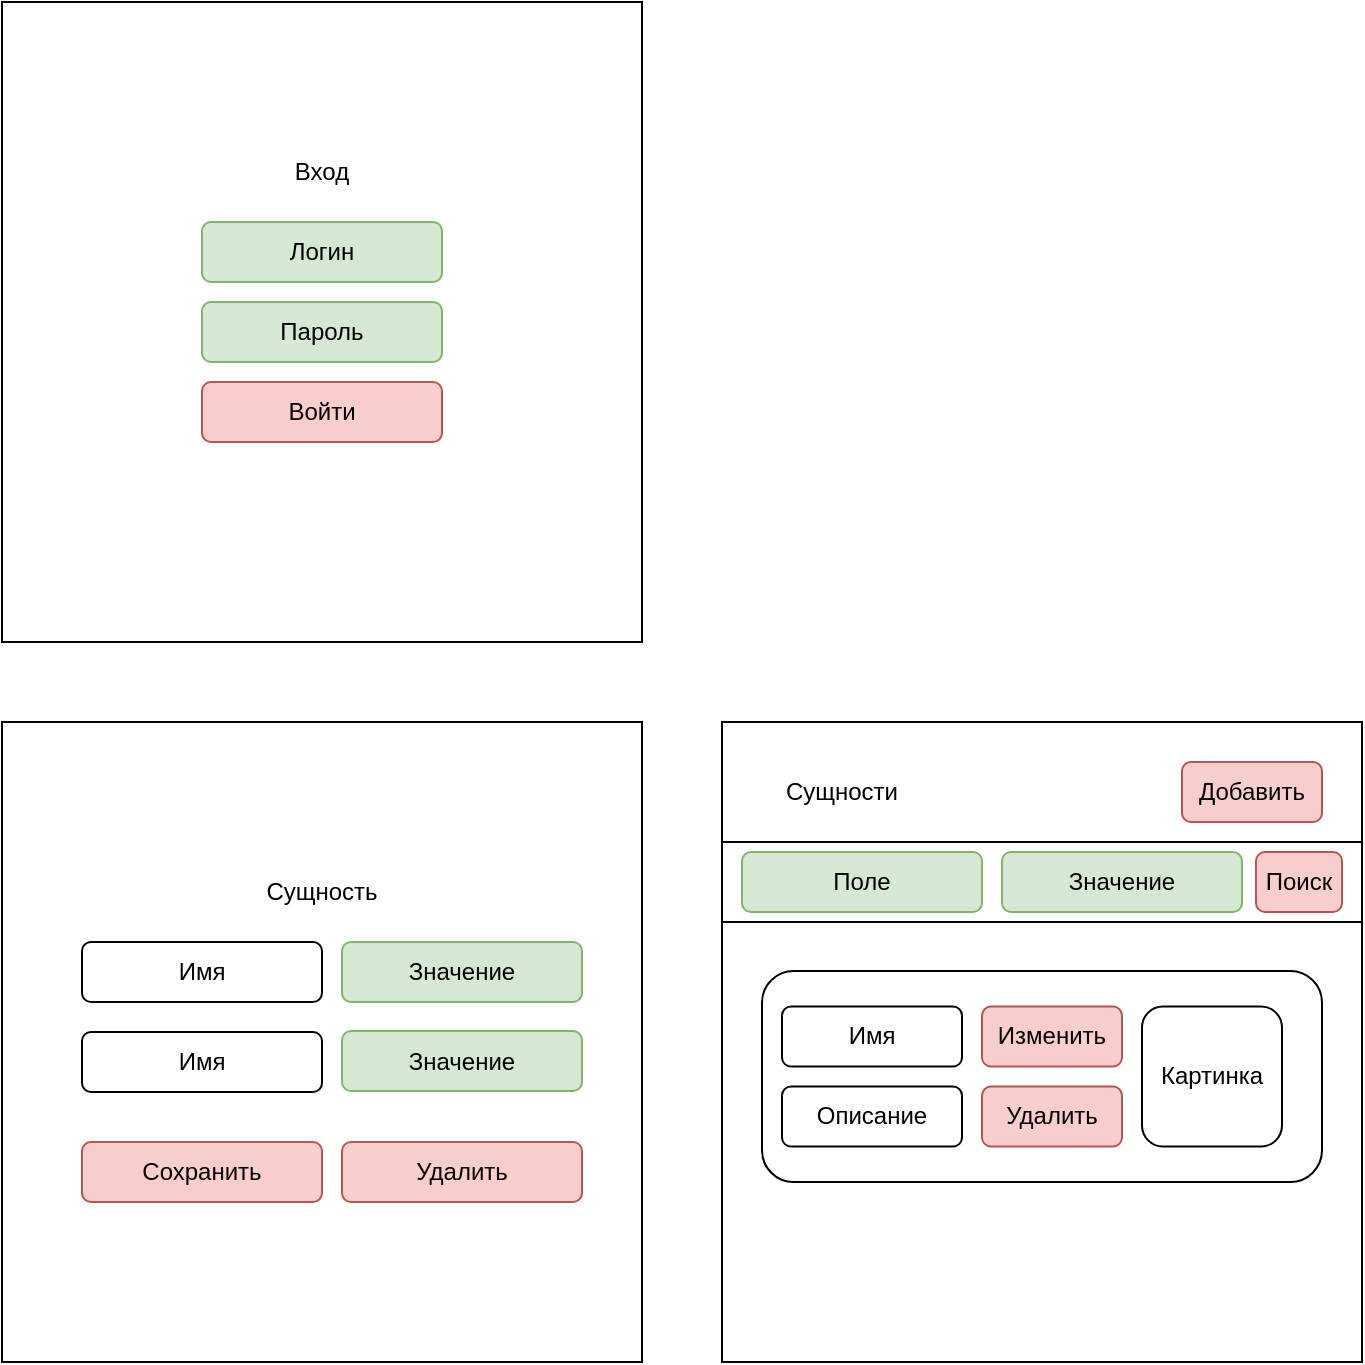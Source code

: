 <mxfile>
    <diagram id="hR5fw3UIb_h08RZtQCVX" name="Page-3">
        <mxGraphModel dx="945" dy="915" grid="1" gridSize="10" guides="1" tooltips="1" connect="1" arrows="1" fold="1" page="1" pageScale="1" pageWidth="827" pageHeight="1169" math="0" shadow="0">
            <root>
                <mxCell id="0"/>
                <mxCell id="1" parent="0"/>
                <mxCell id="u5eiLtVIOthzMpHnfwND-1" value="" style="rounded=0;whiteSpace=wrap;html=1;strokeColor=#000000;" parent="1" vertex="1">
                    <mxGeometry x="80" y="40" width="320" height="320" as="geometry"/>
                </mxCell>
                <mxCell id="u5eiLtVIOthzMpHnfwND-2" value="Вход" style="text;html=1;strokeColor=none;fillColor=none;align=center;verticalAlign=middle;whiteSpace=wrap;rounded=0;" parent="1" vertex="1">
                    <mxGeometry x="210" y="110" width="60" height="30" as="geometry"/>
                </mxCell>
                <mxCell id="u5eiLtVIOthzMpHnfwND-3" value="Логин" style="rounded=1;whiteSpace=wrap;html=1;strokeColor=#82b366;fillColor=#d5e8d4;" parent="1" vertex="1">
                    <mxGeometry x="180" y="150" width="120" height="30" as="geometry"/>
                </mxCell>
                <mxCell id="u5eiLtVIOthzMpHnfwND-4" value="Пароль" style="rounded=1;whiteSpace=wrap;html=1;strokeColor=#82b366;fillColor=#d5e8d4;" parent="1" vertex="1">
                    <mxGeometry x="180" y="190" width="120" height="30" as="geometry"/>
                </mxCell>
                <mxCell id="u5eiLtVIOthzMpHnfwND-5" value="Войти" style="rounded=1;whiteSpace=wrap;html=1;strokeColor=#b85450;fillColor=#f8cecc;" parent="1" vertex="1">
                    <mxGeometry x="180" y="230" width="120" height="30" as="geometry"/>
                </mxCell>
                <mxCell id="u5eiLtVIOthzMpHnfwND-6" value="" style="rounded=0;whiteSpace=wrap;html=1;strokeColor=#000000;" parent="1" vertex="1">
                    <mxGeometry x="80" y="400" width="320" height="320" as="geometry"/>
                </mxCell>
                <mxCell id="u5eiLtVIOthzMpHnfwND-7" value="Сущность" style="text;html=1;strokeColor=none;fillColor=none;align=center;verticalAlign=middle;whiteSpace=wrap;rounded=0;" parent="1" vertex="1">
                    <mxGeometry x="210" y="470" width="60" height="30" as="geometry"/>
                </mxCell>
                <mxCell id="u5eiLtVIOthzMpHnfwND-8" value="Значение" style="rounded=1;whiteSpace=wrap;html=1;strokeColor=#82b366;fillColor=#d5e8d4;" parent="1" vertex="1">
                    <mxGeometry x="250" y="510" width="120" height="30" as="geometry"/>
                </mxCell>
                <mxCell id="u5eiLtVIOthzMpHnfwND-9" value="Значение" style="rounded=1;whiteSpace=wrap;html=1;strokeColor=#82b366;fillColor=#d5e8d4;" parent="1" vertex="1">
                    <mxGeometry x="250" y="554.5" width="120" height="30" as="geometry"/>
                </mxCell>
                <mxCell id="u5eiLtVIOthzMpHnfwND-10" value="Сохранить" style="rounded=1;whiteSpace=wrap;html=1;strokeColor=#b85450;fillColor=#f8cecc;" parent="1" vertex="1">
                    <mxGeometry x="120" y="610" width="120" height="30" as="geometry"/>
                </mxCell>
                <mxCell id="u5eiLtVIOthzMpHnfwND-11" value="Имя" style="rounded=1;whiteSpace=wrap;html=1;" parent="1" vertex="1">
                    <mxGeometry x="120" y="510" width="120" height="30" as="geometry"/>
                </mxCell>
                <mxCell id="u5eiLtVIOthzMpHnfwND-12" value="Имя" style="rounded=1;whiteSpace=wrap;html=1;" parent="1" vertex="1">
                    <mxGeometry x="120" y="555" width="120" height="30" as="geometry"/>
                </mxCell>
                <mxCell id="u5eiLtVIOthzMpHnfwND-13" value="Удалить" style="rounded=1;whiteSpace=wrap;html=1;strokeColor=#b85450;fillColor=#f8cecc;" parent="1" vertex="1">
                    <mxGeometry x="250" y="610" width="120" height="30" as="geometry"/>
                </mxCell>
                <mxCell id="u5eiLtVIOthzMpHnfwND-14" value="" style="rounded=0;whiteSpace=wrap;html=1;strokeColor=#000000;" parent="1" vertex="1">
                    <mxGeometry x="440" y="400" width="320" height="320" as="geometry"/>
                </mxCell>
                <mxCell id="u5eiLtVIOthzMpHnfwND-15" value="Сущности" style="text;html=1;strokeColor=none;fillColor=none;align=center;verticalAlign=middle;whiteSpace=wrap;rounded=0;" parent="1" vertex="1">
                    <mxGeometry x="470" y="420" width="60" height="30" as="geometry"/>
                </mxCell>
                <mxCell id="u5eiLtVIOthzMpHnfwND-19" value="" style="rounded=1;whiteSpace=wrap;html=1;" parent="1" vertex="1">
                    <mxGeometry x="460" y="524.5" width="280" height="105.5" as="geometry"/>
                </mxCell>
                <mxCell id="u5eiLtVIOthzMpHnfwND-20" value="Имя" style="rounded=1;whiteSpace=wrap;html=1;" parent="1" vertex="1">
                    <mxGeometry x="470" y="542.25" width="90" height="30" as="geometry"/>
                </mxCell>
                <mxCell id="u5eiLtVIOthzMpHnfwND-21" value="Удалить" style="rounded=1;whiteSpace=wrap;html=1;strokeColor=#b85450;fillColor=#f8cecc;" parent="1" vertex="1">
                    <mxGeometry x="570" y="582.25" width="70" height="30" as="geometry"/>
                </mxCell>
                <mxCell id="u5eiLtVIOthzMpHnfwND-22" value="" style="rounded=0;whiteSpace=wrap;html=1;strokeColor=#000000;" parent="1" vertex="1">
                    <mxGeometry x="440" y="460" width="320" height="40" as="geometry"/>
                </mxCell>
                <mxCell id="u5eiLtVIOthzMpHnfwND-23" value="Поле" style="rounded=1;whiteSpace=wrap;html=1;fillColor=#d5e8d4;strokeColor=#82b366;" parent="1" vertex="1">
                    <mxGeometry x="450" y="465" width="120" height="30" as="geometry"/>
                </mxCell>
                <mxCell id="u5eiLtVIOthzMpHnfwND-24" value="Значение" style="rounded=1;whiteSpace=wrap;html=1;strokeColor=#82b366;fillColor=#d5e8d4;" parent="1" vertex="1">
                    <mxGeometry x="580" y="465" width="120" height="30" as="geometry"/>
                </mxCell>
                <mxCell id="u5eiLtVIOthzMpHnfwND-25" value="Поиск" style="rounded=1;whiteSpace=wrap;html=1;fillColor=#f8cecc;strokeColor=#b85450;" parent="1" vertex="1">
                    <mxGeometry x="707" y="465" width="43" height="30" as="geometry"/>
                </mxCell>
                <mxCell id="u5eiLtVIOthzMpHnfwND-27" value="Описание" style="rounded=1;whiteSpace=wrap;html=1;" parent="1" vertex="1">
                    <mxGeometry x="470" y="582.25" width="90" height="30" as="geometry"/>
                </mxCell>
                <mxCell id="u5eiLtVIOthzMpHnfwND-29" value="Картинка" style="rounded=1;whiteSpace=wrap;html=1;" parent="1" vertex="1">
                    <mxGeometry x="650" y="542.25" width="70" height="70" as="geometry"/>
                </mxCell>
                <mxCell id="u5eiLtVIOthzMpHnfwND-31" value="Изменить" style="rounded=1;whiteSpace=wrap;html=1;strokeColor=#b85450;fillColor=#f8cecc;" parent="1" vertex="1">
                    <mxGeometry x="570" y="542.25" width="70" height="30" as="geometry"/>
                </mxCell>
                <mxCell id="u5eiLtVIOthzMpHnfwND-32" value="Добавить" style="rounded=1;whiteSpace=wrap;html=1;strokeColor=#b85450;fillColor=#f8cecc;" parent="1" vertex="1">
                    <mxGeometry x="670" y="420" width="70" height="30" as="geometry"/>
                </mxCell>
            </root>
        </mxGraphModel>
    </diagram>
    <diagram id="MDtoX5rfMHOtRYbjzLRL" name="Page-1">
        <mxGraphModel dx="785" dy="763" grid="1" gridSize="10" guides="1" tooltips="1" connect="1" arrows="1" fold="1" page="1" pageScale="1" pageWidth="827" pageHeight="1169" math="0" shadow="0">
            <root>
                <mxCell id="0"/>
                <mxCell id="1" parent="0"/>
                <mxCell id="47" style="edgeStyle=orthogonalEdgeStyle;rounded=0;html=1;exitX=0.5;exitY=1;exitDx=0;exitDy=0;entryX=1;entryY=0.5;entryDx=0;entryDy=0;endArrow=none;endFill=0;" edge="1" parent="1" source="2" target="44">
                    <mxGeometry relative="1" as="geometry"/>
                </mxCell>
                <mxCell id="2" value="Животное" style="rounded=0;whiteSpace=wrap;html=1;fillColor=#ffe6cc;strokeColor=#000000;" vertex="1" parent="1">
                    <mxGeometry x="480" y="400" width="120" height="40" as="geometry"/>
                </mxCell>
                <mxCell id="45" style="edgeStyle=orthogonalEdgeStyle;rounded=0;html=1;exitX=0;exitY=0.5;exitDx=0;exitDy=0;entryX=0;entryY=0.5;entryDx=0;entryDy=0;endArrow=none;endFill=0;" edge="1" parent="1" source="3" target="44">
                    <mxGeometry relative="1" as="geometry"/>
                </mxCell>
                <mxCell id="3" value="Отдел" style="rounded=0;whiteSpace=wrap;html=1;fillColor=#ffe6cc;strokeColor=#000000;" vertex="1" parent="1">
                    <mxGeometry x="240" y="400" width="120" height="40" as="geometry"/>
                </mxCell>
                <mxCell id="4" value="Аккаунт" style="rounded=0;whiteSpace=wrap;html=1;fillColor=#ffe6cc;strokeColor=#000000;" vertex="1" parent="1">
                    <mxGeometry x="240" y="520" width="120" height="40" as="geometry"/>
                </mxCell>
                <mxCell id="26" style="edgeStyle=orthogonalEdgeStyle;rounded=0;html=1;exitX=0;exitY=0.5;exitDx=0;exitDy=0;endArrow=none;endFill=0;" edge="1" parent="1" source="6">
                    <mxGeometry relative="1" as="geometry">
                        <mxPoint x="250" y="589.889" as="targetPoint"/>
                    </mxGeometry>
                </mxCell>
                <mxCell id="6" value="ID" style="ellipse;whiteSpace=wrap;html=1;" vertex="1" parent="1">
                    <mxGeometry x="270" y="570" width="90" height="40" as="geometry"/>
                </mxCell>
                <mxCell id="34" style="edgeStyle=orthogonalEdgeStyle;rounded=0;html=1;exitX=0;exitY=0.5;exitDx=0;exitDy=0;endArrow=none;endFill=0;" edge="1" parent="1" source="7">
                    <mxGeometry relative="1" as="geometry">
                        <mxPoint x="250" y="369.889" as="targetPoint"/>
                    </mxGeometry>
                </mxCell>
                <mxCell id="7" value="ID" style="ellipse;whiteSpace=wrap;html=1;" vertex="1" parent="1">
                    <mxGeometry x="270" y="350" width="90" height="40" as="geometry"/>
                </mxCell>
                <mxCell id="43" style="edgeStyle=orthogonalEdgeStyle;rounded=0;html=1;exitX=0;exitY=0.5;exitDx=0;exitDy=0;endArrow=none;endFill=0;" edge="1" parent="1" source="8">
                    <mxGeometry relative="1" as="geometry">
                        <mxPoint x="490" y="370" as="targetPoint"/>
                    </mxGeometry>
                </mxCell>
                <mxCell id="8" value="ID" style="ellipse;whiteSpace=wrap;html=1;" vertex="1" parent="1">
                    <mxGeometry x="510" y="350" width="90" height="40" as="geometry"/>
                </mxCell>
                <mxCell id="27" style="edgeStyle=orthogonalEdgeStyle;rounded=0;html=1;exitX=0;exitY=0.5;exitDx=0;exitDy=0;endArrow=none;endFill=0;" edge="1" parent="1" source="9">
                    <mxGeometry relative="1" as="geometry">
                        <mxPoint x="250" y="639.889" as="targetPoint"/>
                    </mxGeometry>
                </mxCell>
                <mxCell id="9" value="Имя" style="ellipse;whiteSpace=wrap;html=1;" vertex="1" parent="1">
                    <mxGeometry x="270" y="620" width="90" height="40" as="geometry"/>
                </mxCell>
                <mxCell id="40" style="edgeStyle=orthogonalEdgeStyle;rounded=0;html=1;exitX=0;exitY=0.5;exitDx=0;exitDy=0;endArrow=none;endFill=0;" edge="1" parent="1" source="10">
                    <mxGeometry relative="1" as="geometry">
                        <mxPoint x="490" y="220" as="targetPoint"/>
                    </mxGeometry>
                </mxCell>
                <mxCell id="10" value="Возраст" style="ellipse;whiteSpace=wrap;html=1;" vertex="1" parent="1">
                    <mxGeometry x="510" y="200" width="90" height="40" as="geometry"/>
                </mxCell>
                <mxCell id="28" style="edgeStyle=orthogonalEdgeStyle;rounded=0;html=1;exitX=0;exitY=0.5;exitDx=0;exitDy=0;endArrow=none;endFill=0;" edge="1" parent="1" source="11">
                    <mxGeometry relative="1" as="geometry">
                        <mxPoint x="250" y="689.889" as="targetPoint"/>
                    </mxGeometry>
                </mxCell>
                <mxCell id="11" value="Фамилия" style="ellipse;whiteSpace=wrap;html=1;" vertex="1" parent="1">
                    <mxGeometry x="270" y="670" width="90" height="40" as="geometry"/>
                </mxCell>
                <mxCell id="41" style="edgeStyle=orthogonalEdgeStyle;rounded=0;html=1;exitX=0;exitY=0.5;exitDx=0;exitDy=0;endArrow=none;endFill=0;" edge="1" parent="1" source="12">
                    <mxGeometry relative="1" as="geometry">
                        <mxPoint x="490" y="270" as="targetPoint"/>
                    </mxGeometry>
                </mxCell>
                <mxCell id="12" value="Описание" style="ellipse;whiteSpace=wrap;html=1;" vertex="1" parent="1">
                    <mxGeometry x="510" y="250" width="90" height="40" as="geometry"/>
                </mxCell>
                <mxCell id="42" style="edgeStyle=orthogonalEdgeStyle;rounded=0;html=1;exitX=0;exitY=0.5;exitDx=0;exitDy=0;endArrow=none;endFill=0;" edge="1" parent="1" source="14">
                    <mxGeometry relative="1" as="geometry">
                        <mxPoint x="490" y="320" as="targetPoint"/>
                    </mxGeometry>
                </mxCell>
                <mxCell id="14" value="Имя" style="ellipse;whiteSpace=wrap;html=1;" vertex="1" parent="1">
                    <mxGeometry x="510" y="300" width="90" height="40" as="geometry"/>
                </mxCell>
                <mxCell id="33" style="edgeStyle=orthogonalEdgeStyle;rounded=0;html=1;exitX=0;exitY=0.5;exitDx=0;exitDy=0;entryX=0.082;entryY=-0.02;entryDx=0;entryDy=0;entryPerimeter=0;endArrow=none;endFill=0;" edge="1" parent="1" source="15" target="3">
                    <mxGeometry relative="1" as="geometry"/>
                </mxCell>
                <mxCell id="15" value="Картинка" style="ellipse;whiteSpace=wrap;html=1;" vertex="1" parent="1">
                    <mxGeometry x="270" y="200" width="90" height="40" as="geometry"/>
                </mxCell>
                <mxCell id="36" style="edgeStyle=orthogonalEdgeStyle;rounded=0;html=1;exitX=0;exitY=0.5;exitDx=0;exitDy=0;endArrow=none;endFill=0;" edge="1" parent="1" source="16">
                    <mxGeometry relative="1" as="geometry">
                        <mxPoint x="250" y="269.889" as="targetPoint"/>
                    </mxGeometry>
                </mxCell>
                <mxCell id="16" value="Описание" style="ellipse;whiteSpace=wrap;html=1;" vertex="1" parent="1">
                    <mxGeometry x="270" y="250" width="90" height="40" as="geometry"/>
                </mxCell>
                <mxCell id="35" style="edgeStyle=orthogonalEdgeStyle;rounded=0;html=1;exitX=0;exitY=0.5;exitDx=0;exitDy=0;endArrow=none;endFill=0;" edge="1" parent="1" source="17">
                    <mxGeometry relative="1" as="geometry">
                        <mxPoint x="250" y="319.889" as="targetPoint"/>
                    </mxGeometry>
                </mxCell>
                <mxCell id="17" value="Имя" style="ellipse;whiteSpace=wrap;html=1;" vertex="1" parent="1">
                    <mxGeometry x="270" y="300" width="90" height="40" as="geometry"/>
                </mxCell>
                <mxCell id="38" style="edgeStyle=orthogonalEdgeStyle;rounded=0;html=1;exitX=0;exitY=0.5;exitDx=0;exitDy=0;endArrow=none;endFill=0;" edge="1" parent="1" source="18">
                    <mxGeometry relative="1" as="geometry">
                        <mxPoint x="490" y="170" as="targetPoint"/>
                    </mxGeometry>
                </mxCell>
                <mxCell id="18" value="Вид" style="ellipse;whiteSpace=wrap;html=1;" vertex="1" parent="1">
                    <mxGeometry x="510" y="150" width="90" height="40" as="geometry"/>
                </mxCell>
                <mxCell id="37" style="edgeStyle=orthogonalEdgeStyle;rounded=0;html=1;exitX=0;exitY=0.5;exitDx=0;exitDy=0;entryX=0.079;entryY=-0.014;entryDx=0;entryDy=0;entryPerimeter=0;endArrow=none;endFill=0;" edge="1" parent="1" source="19" target="2">
                    <mxGeometry relative="1" as="geometry">
                        <Array as="points">
                            <mxPoint x="490" y="120"/>
                            <mxPoint x="490" y="397"/>
                            <mxPoint x="490" y="397"/>
                        </Array>
                    </mxGeometry>
                </mxCell>
                <mxCell id="19" value="Картинка" style="ellipse;whiteSpace=wrap;html=1;" vertex="1" parent="1">
                    <mxGeometry x="510" y="100" width="90" height="40" as="geometry"/>
                </mxCell>
                <mxCell id="29" style="edgeStyle=orthogonalEdgeStyle;rounded=0;html=1;exitX=0;exitY=0.5;exitDx=0;exitDy=0;endArrow=none;endFill=0;" edge="1" parent="1" source="20">
                    <mxGeometry relative="1" as="geometry">
                        <mxPoint x="250" y="739.889" as="targetPoint"/>
                    </mxGeometry>
                </mxCell>
                <mxCell id="20" value="Возраст" style="ellipse;whiteSpace=wrap;html=1;" vertex="1" parent="1">
                    <mxGeometry x="270" y="720" width="90" height="40" as="geometry"/>
                </mxCell>
                <mxCell id="30" style="edgeStyle=orthogonalEdgeStyle;rounded=0;html=1;exitX=0;exitY=0.5;exitDx=0;exitDy=0;endArrow=none;endFill=0;" edge="1" parent="1" source="22">
                    <mxGeometry relative="1" as="geometry">
                        <mxPoint x="250" y="789.889" as="targetPoint"/>
                    </mxGeometry>
                </mxCell>
                <mxCell id="22" value="Должность" style="ellipse;whiteSpace=wrap;html=1;" vertex="1" parent="1">
                    <mxGeometry x="270" y="770" width="90" height="40" as="geometry"/>
                </mxCell>
                <mxCell id="25" style="edgeStyle=orthogonalEdgeStyle;html=1;exitX=0;exitY=0.5;exitDx=0;exitDy=0;entryX=0.083;entryY=1;entryDx=0;entryDy=0;entryPerimeter=0;rounded=0;endArrow=none;endFill=0;" edge="1" parent="1" source="23" target="4">
                    <mxGeometry relative="1" as="geometry"/>
                </mxCell>
                <mxCell id="23" value="Картинка" style="ellipse;whiteSpace=wrap;html=1;" vertex="1" parent="1">
                    <mxGeometry x="270" y="820" width="90" height="40" as="geometry"/>
                </mxCell>
                <mxCell id="46" style="edgeStyle=orthogonalEdgeStyle;rounded=0;html=1;exitX=1;exitY=0.5;exitDx=0;exitDy=0;entryX=1;entryY=0.5;entryDx=0;entryDy=0;endArrow=none;endFill=0;" edge="1" parent="1" source="44" target="4">
                    <mxGeometry relative="1" as="geometry">
                        <Array as="points">
                            <mxPoint x="390" y="490"/>
                            <mxPoint x="390" y="540"/>
                        </Array>
                    </mxGeometry>
                </mxCell>
                <mxCell id="44" value="Имеет" style="rhombus;whiteSpace=wrap;html=1;strokeColor=#000000;" vertex="1" parent="1">
                    <mxGeometry x="270" y="470" width="80" height="40" as="geometry"/>
                </mxCell>
                <mxCell id="48" value="1" style="text;html=1;strokeColor=none;fillColor=none;align=center;verticalAlign=middle;whiteSpace=wrap;rounded=0;" vertex="1" parent="1">
                    <mxGeometry x="230" y="460" width="60" height="30" as="geometry"/>
                </mxCell>
                <mxCell id="49" value="N" style="text;html=1;strokeColor=none;fillColor=none;align=center;verticalAlign=middle;whiteSpace=wrap;rounded=0;" vertex="1" parent="1">
                    <mxGeometry x="340" y="460" width="60" height="30" as="geometry"/>
                </mxCell>
            </root>
        </mxGraphModel>
    </diagram>
    <diagram id="MH53ocqNJwU-UE77-HCG" name="Page-2">
        <mxGraphModel dx="785" dy="763" grid="1" gridSize="10" guides="1" tooltips="1" connect="1" arrows="1" fold="1" page="1" pageScale="1" pageWidth="827" pageHeight="1169" math="0" shadow="0">
            <root>
                <mxCell id="0"/>
                <mxCell id="1" parent="0"/>
                <mxCell id="L6gYUsysh15adtETx4NP-13" style="edgeStyle=orthogonalEdgeStyle;rounded=1;html=1;entryX=0;entryY=0.5;entryDx=0;entryDy=0;endArrow=openThin;endFill=0;exitX=0.5;exitY=0.5;exitDx=0;exitDy=0;exitPerimeter=0;" edge="1" parent="1" source="L6gYUsysh15adtETx4NP-1" target="L6gYUsysh15adtETx4NP-4">
                    <mxGeometry relative="1" as="geometry"/>
                </mxCell>
                <mxCell id="L6gYUsysh15adtETx4NP-15" style="edgeStyle=orthogonalEdgeStyle;rounded=1;html=1;exitX=0.5;exitY=0.5;exitDx=0;exitDy=0;exitPerimeter=0;endArrow=openThin;endFill=0;entryX=0;entryY=0.5;entryDx=0;entryDy=0;" edge="1" parent="1" source="L6gYUsysh15adtETx4NP-1" target="L6gYUsysh15adtETx4NP-6">
                    <mxGeometry relative="1" as="geometry">
                        <mxPoint x="190" y="300" as="targetPoint"/>
                    </mxGeometry>
                </mxCell>
                <mxCell id="L6gYUsysh15adtETx4NP-1" value="Посетитель" style="shape=umlActor;verticalLabelPosition=bottom;verticalAlign=top;html=1;outlineConnect=0;strokeColor=#000000;" vertex="1" parent="1">
                    <mxGeometry x="120" y="150" width="30" height="60" as="geometry"/>
                </mxCell>
                <mxCell id="L6gYUsysh15adtETx4NP-16" style="edgeStyle=orthogonalEdgeStyle;rounded=1;html=1;exitX=0.5;exitY=0.5;exitDx=0;exitDy=0;exitPerimeter=0;entryX=1;entryY=0.5;entryDx=0;entryDy=0;endArrow=openThin;endFill=0;" edge="1" parent="1" source="L6gYUsysh15adtETx4NP-2" target="L6gYUsysh15adtETx4NP-4">
                    <mxGeometry relative="1" as="geometry"/>
                </mxCell>
                <mxCell id="L6gYUsysh15adtETx4NP-17" style="edgeStyle=orthogonalEdgeStyle;rounded=1;html=1;exitX=0.5;exitY=0.5;exitDx=0;exitDy=0;exitPerimeter=0;entryX=1;entryY=0.5;entryDx=0;entryDy=0;endArrow=openThin;endFill=0;" edge="1" parent="1" source="L6gYUsysh15adtETx4NP-2" target="L6gYUsysh15adtETx4NP-6">
                    <mxGeometry relative="1" as="geometry"/>
                </mxCell>
                <mxCell id="L6gYUsysh15adtETx4NP-18" style="edgeStyle=orthogonalEdgeStyle;rounded=1;html=1;exitX=0.5;exitY=0.5;exitDx=0;exitDy=0;exitPerimeter=0;entryX=0;entryY=0.5;entryDx=0;entryDy=0;endArrow=openThin;endFill=0;" edge="1" parent="1" source="L6gYUsysh15adtETx4NP-2" target="L6gYUsysh15adtETx4NP-5">
                    <mxGeometry relative="1" as="geometry"/>
                </mxCell>
                <mxCell id="L6gYUsysh15adtETx4NP-20" style="edgeStyle=orthogonalEdgeStyle;rounded=1;html=1;exitX=0.5;exitY=0.5;exitDx=0;exitDy=0;exitPerimeter=0;entryX=0;entryY=0.5;entryDx=0;entryDy=0;endArrow=openThin;endFill=0;" edge="1" parent="1" source="L6gYUsysh15adtETx4NP-2" target="L6gYUsysh15adtETx4NP-8">
                    <mxGeometry relative="1" as="geometry"/>
                </mxCell>
                <mxCell id="L6gYUsysh15adtETx4NP-21" style="edgeStyle=orthogonalEdgeStyle;rounded=1;html=1;exitX=0.5;exitY=0.5;exitDx=0;exitDy=0;exitPerimeter=0;entryX=0;entryY=0.5;entryDx=0;entryDy=0;endArrow=openThin;endFill=0;" edge="1" parent="1" source="L6gYUsysh15adtETx4NP-2" target="L6gYUsysh15adtETx4NP-10">
                    <mxGeometry relative="1" as="geometry"/>
                </mxCell>
                <mxCell id="L6gYUsysh15adtETx4NP-22" style="edgeStyle=orthogonalEdgeStyle;rounded=1;html=1;exitX=0.5;exitY=0.5;exitDx=0;exitDy=0;exitPerimeter=0;entryX=0;entryY=0.5;entryDx=0;entryDy=0;endArrow=openThin;endFill=0;" edge="1" parent="1" source="L6gYUsysh15adtETx4NP-2" target="L6gYUsysh15adtETx4NP-11">
                    <mxGeometry relative="1" as="geometry"/>
                </mxCell>
                <mxCell id="L6gYUsysh15adtETx4NP-2" value="Сотрудник" style="shape=umlActor;verticalLabelPosition=bottom;verticalAlign=top;html=1;outlineConnect=0;strokeColor=#000000;" vertex="1" parent="1">
                    <mxGeometry x="383.5" y="150" width="30" height="60" as="geometry"/>
                </mxCell>
                <mxCell id="L6gYUsysh15adtETx4NP-4" value="Посмотреть животных" style="ellipse;whiteSpace=wrap;html=1;strokeColor=#000000;" vertex="1" parent="1">
                    <mxGeometry x="210" y="210" width="120" height="80" as="geometry"/>
                </mxCell>
                <mxCell id="L6gYUsysh15adtETx4NP-5" value="Посмотреть сотрудников" style="ellipse;whiteSpace=wrap;html=1;strokeColor=#000000;" vertex="1" parent="1">
                    <mxGeometry x="460" y="200" width="120" height="80" as="geometry"/>
                </mxCell>
                <mxCell id="L6gYUsysh15adtETx4NP-6" value="Посмотреть отделы" style="ellipse;whiteSpace=wrap;html=1;strokeColor=#000000;" vertex="1" parent="1">
                    <mxGeometry x="210" y="300" width="120" height="80" as="geometry"/>
                </mxCell>
                <mxCell id="L6gYUsysh15adtETx4NP-8" value="Изменить список&amp;nbsp; животных" style="ellipse;whiteSpace=wrap;html=1;strokeColor=#000000;" vertex="1" parent="1">
                    <mxGeometry x="460" y="290" width="120" height="80" as="geometry"/>
                </mxCell>
                <mxCell id="L6gYUsysh15adtETx4NP-10" value="Изменить список&amp;nbsp; отделов" style="ellipse;whiteSpace=wrap;html=1;strokeColor=#000000;" vertex="1" parent="1">
                    <mxGeometry x="460" y="380" width="120" height="80" as="geometry"/>
                </mxCell>
                <mxCell id="L6gYUsysh15adtETx4NP-11" value="Изменить список&amp;nbsp;сотрудников" style="ellipse;whiteSpace=wrap;html=1;strokeColor=#000000;" vertex="1" parent="1">
                    <mxGeometry x="460" y="470" width="120" height="80" as="geometry"/>
                </mxCell>
            </root>
        </mxGraphModel>
    </diagram>
</mxfile>